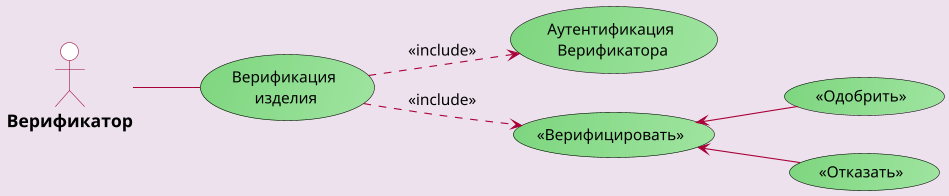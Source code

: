 @startuml

scale 1.1
left to right direction

skinparam {
backgroundColor #ede1ed/#efe1ef

usecaseBackgroundColor #7ed67f/#a0e5a1
usecasebordercolor black
usecaseFontName calibri
usecaseFontSize 14

ActorBackgroundColor white
ActorBordercolor #990434
actorFontSize 16
actorFontStyle bold

arrowColor #A80036
arrowFontSize 14

noteBackgroundColor #efee92
notebordercolor black
}


actor Верификатор as verifier

usecase "Верификация\n изделия" as verif

usecase "Аутентификация\n Верификатора" as login
usecase "<<Верифицировать>>" as runverif
usecase "<<Одобрить>>" as good
usecase "<<Отказать>>" as bad


verifier -- verif

verif ..> runverif : <<include>>
verif ..> login : <<include>>

runverif <-- good
runverif <-- bad

@enduml
